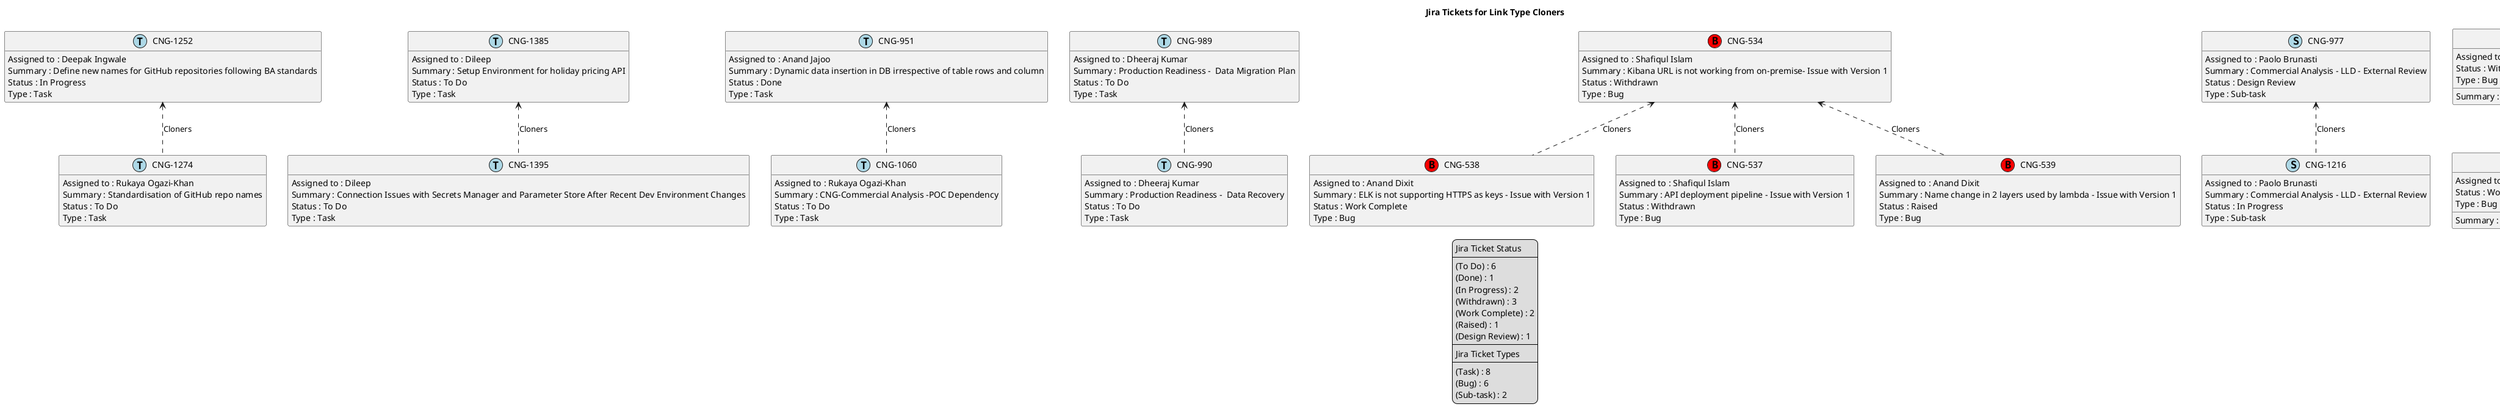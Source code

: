 @startuml
'https://plantuml.com/class-diagram

' GENERATE CLASS DIAGRAM ===========
' Generated at    : Fri May 03 10:09:58 CEST 2024

title Jira Tickets for Link Type Cloners
hide empty members

legend
Jira Ticket Status
----
(To Do) : 6
(Done) : 1
(In Progress) : 2
(Withdrawn) : 3
(Work Complete) : 2
(Raised) : 1
(Design Review) : 1
----
Jira Ticket Types
----
(Task) : 8
(Bug) : 6
(Sub-task) : 2
end legend


' Tickets =======
class "CNG-1252" << (T,lightblue) >> {
  Assigned to : Deepak Ingwale
  Summary : Define new names for GitHub repositories following BA standards
  Status : In Progress
  Type : Task
}

class "CNG-1274" << (T,lightblue) >> {
  Assigned to : Rukaya Ogazi-Khan
  Summary : Standardisation of GitHub repo names
  Status : To Do
  Type : Task
}

class "CNG-1395" << (T,lightblue) >> {
  Assigned to : Dileep
  Summary : Connection Issues with Secrets Manager and Parameter Store After Recent Dev Environment Changes
  Status : To Do
  Type : Task
}

class "CNG-1060" << (T,lightblue) >> {
  Assigned to : Rukaya Ogazi-Khan
  Summary : CNG-Commercial Analysis -POC Dependency
  Status : To Do
  Type : Task
}

class "CNG-990" << (T,lightblue) >> {
  Assigned to : Dheeraj Kumar
  Summary : Production Readiness -  Data Recovery
  Status : To Do
  Type : Task
}

class "CNG-538" << (B,red) >> {
  Assigned to : Anand Dixit
  Summary : ELK is not supporting HTTPS as keys - Issue with Version 1
  Status : Work Complete
  Type : Bug
}

class "CNG-989" << (T,lightblue) >> {
  Assigned to : Dheeraj Kumar
  Summary : Production Readiness -  Data Migration Plan
  Status : To Do
  Type : Task
}

class "CNG-537" << (B,red) >> {
  Assigned to : Shafiqul Islam
  Summary : API deployment pipeline - Issue with Version 1
  Status : Withdrawn
  Type : Bug
}

class "CNG-977" << (S,lightblue) >> {
  Assigned to : Paolo Brunasti
  Summary : Commercial Analysis - LLD - External Review
  Status : Design Review
  Type : Sub-task
}

class "CNG-539" << (B,red) >> {
  Assigned to : Anand Dixit
  Summary : Name change in 2 layers used by lambda - Issue with Version 1
  Status : Raised
  Type : Bug
}

class "CNG-1216" << (S,lightblue) >> {
  Assigned to : Paolo Brunasti
  Summary : Commercial Analysis - LLD - External Review
  Status : In Progress
  Type : Sub-task
}

class "CNG-534" << (B,red) >> {
  Assigned to : Shafiqul Islam
  Summary : Kibana URL is not working from on-premise- Issue with Version 1
  Status : Withdrawn
  Type : Bug
}

class "CNG-457" << (B,red) >> {
  Assigned to : Merin Joseph
  Summary : CNG - Batch (CAPTWO) - Impacted Component - Service - Review and update HO rules for excluding hotels from the Cache
  Status : Withdrawn
  Type : Bug
}

class "CNG-951" << (T,lightblue) >> {
  Assigned to : Anand Jajoo
  Summary : Dynamic data insertion in DB irrespective of table rows and column
  Status : Done
  Type : Task
}

class "CNG-1385" << (T,lightblue) >> {
  Assigned to : Dileep
  Summary : Setup Environment for holiday pricing API
  Status : To Do
  Type : Task
}

class "CNG-458" << (B,red) >> {
  Assigned to : Jon Funnell
  Summary : CNG - Batch (CAPTWO) - Impacted Component - Service - Review and update CO rules for excluding results from the Cache
  Status : Work Complete
  Type : Bug
}



' Links =======
"CNG-534" <.. "CNG-537" : Cloners
"CNG-534" <.. "CNG-538" : Cloners
"CNG-534" <.. "CNG-539" : Cloners
"CNG-977" <.. "CNG-1216" : Cloners
"CNG-989" <.. "CNG-990" : Cloners
"CNG-951" <.. "CNG-1060" : Cloners
"CNG-1252" <.. "CNG-1274" : Cloners
"CNG-457" <.. "CNG-458" : Cloners
"CNG-1385" <.. "CNG-1395" : Cloners


@enduml
